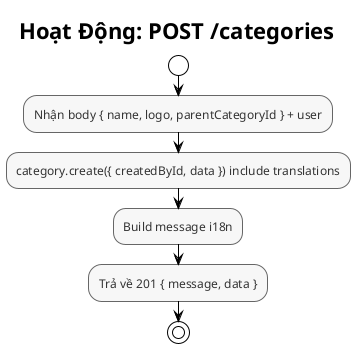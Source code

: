 @startuml Category - Create Activity
!theme plain
skinparam backgroundColor #FFFFFF
skinparam activityFontSize 12
skinparam activityFontColor #333333
skinparam activityBorderColor #666666
skinparam activityBackgroundColor #F7F7F7

title Hoạt Động: POST /categories

start
:Nhận body { name, logo, parentCategoryId } + user;
:category.create({ createdById, data }) include translations;
:Build message i18n;
:Trả về 201 { message, data };
stop

@enduml


